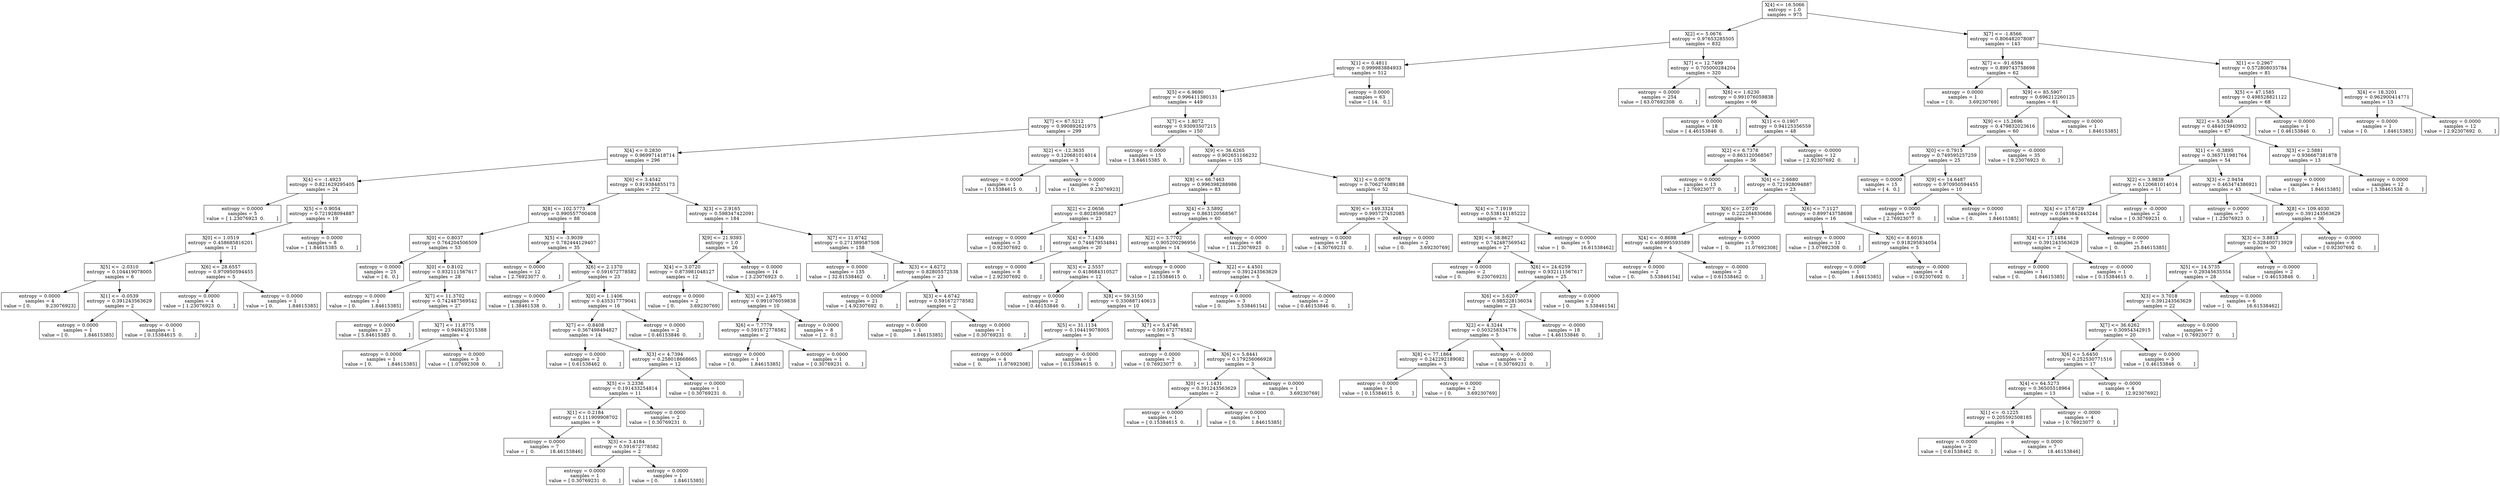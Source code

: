 digraph Tree {
0 [label="X[4] <= 16.5066\nentropy = 1.0\nsamples = 975", shape="box"] ;
1 [label="X[2] <= 5.0676\nentropy = 0.97653285505\nsamples = 832", shape="box"] ;
0 -> 1 ;
2 [label="X[1] <= 0.4811\nentropy = 0.999983884933\nsamples = 512", shape="box"] ;
1 -> 2 ;
3 [label="X[5] <= 6.9690\nentropy = 0.996411380131\nsamples = 449", shape="box"] ;
2 -> 3 ;
4 [label="X[7] <= 67.5212\nentropy = 0.990892621975\nsamples = 299", shape="box"] ;
3 -> 4 ;
5 [label="X[4] <= 0.2830\nentropy = 0.969971418714\nsamples = 296", shape="box"] ;
4 -> 5 ;
6 [label="X[4] <= -1.4923\nentropy = 0.821629295405\nsamples = 24", shape="box"] ;
5 -> 6 ;
7 [label="entropy = 0.0000\nsamples = 5\nvalue = [ 1.23076923  0.        ]", shape="box"] ;
6 -> 7 ;
8 [label="X[5] <= 0.9054\nentropy = 0.721928094887\nsamples = 19", shape="box"] ;
6 -> 8 ;
9 [label="X[0] <= 1.0519\nentropy = 0.458685816201\nsamples = 11", shape="box"] ;
8 -> 9 ;
10 [label="X[5] <= -2.0310\nentropy = 0.104419078005\nsamples = 6", shape="box"] ;
9 -> 10 ;
11 [label="entropy = 0.0000\nsamples = 4\nvalue = [ 0.          9.23076923]", shape="box"] ;
10 -> 11 ;
12 [label="X[1] <= -0.0539\nentropy = 0.391243563629\nsamples = 2", shape="box"] ;
10 -> 12 ;
13 [label="entropy = 0.0000\nsamples = 1\nvalue = [ 0.          1.84615385]", shape="box"] ;
12 -> 13 ;
14 [label="entropy = -0.0000\nsamples = 1\nvalue = [ 0.15384615  0.        ]", shape="box"] ;
12 -> 14 ;
15 [label="X[6] <= 28.6557\nentropy = 0.970950594455\nsamples = 5", shape="box"] ;
9 -> 15 ;
16 [label="entropy = 0.0000\nsamples = 4\nvalue = [ 1.23076923  0.        ]", shape="box"] ;
15 -> 16 ;
17 [label="entropy = 0.0000\nsamples = 1\nvalue = [ 0.          1.84615385]", shape="box"] ;
15 -> 17 ;
18 [label="entropy = 0.0000\nsamples = 8\nvalue = [ 1.84615385  0.        ]", shape="box"] ;
8 -> 18 ;
19 [label="X[6] <= 3.4542\nentropy = 0.919384855173\nsamples = 272", shape="box"] ;
5 -> 19 ;
20 [label="X[8] <= 102.5773\nentropy = 0.990557700408\nsamples = 88", shape="box"] ;
19 -> 20 ;
21 [label="X[0] <= 0.8037\nentropy = 0.764204506509\nsamples = 53", shape="box"] ;
20 -> 21 ;
22 [label="entropy = 0.0000\nsamples = 25\nvalue = [ 6.  0.]", shape="box"] ;
21 -> 22 ;
23 [label="X[0] <= 0.8102\nentropy = 0.932111567617\nsamples = 28", shape="box"] ;
21 -> 23 ;
24 [label="entropy = 0.0000\nsamples = 1\nvalue = [ 0.          1.84615385]", shape="box"] ;
23 -> 24 ;
25 [label="X[7] <= 11.3702\nentropy = 0.742487569542\nsamples = 27", shape="box"] ;
23 -> 25 ;
26 [label="entropy = 0.0000\nsamples = 23\nvalue = [ 5.84615385  0.        ]", shape="box"] ;
25 -> 26 ;
27 [label="X[7] <= 11.8775\nentropy = 0.949452015388\nsamples = 4", shape="box"] ;
25 -> 27 ;
28 [label="entropy = 0.0000\nsamples = 1\nvalue = [ 0.          1.84615385]", shape="box"] ;
27 -> 28 ;
29 [label="entropy = 0.0000\nsamples = 3\nvalue = [ 1.07692308  0.        ]", shape="box"] ;
27 -> 29 ;
30 [label="X[5] <= -3.9039\nentropy = 0.782444129407\nsamples = 35", shape="box"] ;
20 -> 30 ;
31 [label="entropy = 0.0000\nsamples = 12\nvalue = [ 2.76923077  0.        ]", shape="box"] ;
30 -> 31 ;
32 [label="X[6] <= 2.1370\nentropy = 0.591672778582\nsamples = 23", shape="box"] ;
30 -> 32 ;
33 [label="entropy = 0.0000\nsamples = 7\nvalue = [ 1.38461538  0.        ]", shape="box"] ;
32 -> 33 ;
34 [label="X[0] <= 1.1406\nentropy = 0.435317779041\nsamples = 16", shape="box"] ;
32 -> 34 ;
35 [label="X[7] <= -0.8408\nentropy = 0.367498494827\nsamples = 14", shape="box"] ;
34 -> 35 ;
36 [label="entropy = 0.0000\nsamples = 2\nvalue = [ 0.61538462  0.        ]", shape="box"] ;
35 -> 36 ;
37 [label="X[3] <= 4.7394\nentropy = 0.258018668665\nsamples = 12", shape="box"] ;
35 -> 37 ;
38 [label="X[5] <= 3.2336\nentropy = 0.191433254814\nsamples = 11", shape="box"] ;
37 -> 38 ;
39 [label="X[1] <= 0.2184\nentropy = 0.111909908702\nsamples = 9", shape="box"] ;
38 -> 39 ;
40 [label="entropy = 0.0000\nsamples = 7\nvalue = [  0.          18.46153846]", shape="box"] ;
39 -> 40 ;
41 [label="X[3] <= 3.4184\nentropy = 0.591672778582\nsamples = 2", shape="box"] ;
39 -> 41 ;
42 [label="entropy = 0.0000\nsamples = 1\nvalue = [ 0.30769231  0.        ]", shape="box"] ;
41 -> 42 ;
43 [label="entropy = 0.0000\nsamples = 1\nvalue = [ 0.          1.84615385]", shape="box"] ;
41 -> 43 ;
44 [label="entropy = 0.0000\nsamples = 2\nvalue = [ 0.30769231  0.        ]", shape="box"] ;
38 -> 44 ;
45 [label="entropy = 0.0000\nsamples = 1\nvalue = [ 0.30769231  0.        ]", shape="box"] ;
37 -> 45 ;
46 [label="entropy = 0.0000\nsamples = 2\nvalue = [ 0.46153846  0.        ]", shape="box"] ;
34 -> 46 ;
47 [label="X[3] <= 2.9165\nentropy = 0.598347422091\nsamples = 184", shape="box"] ;
19 -> 47 ;
48 [label="X[9] <= 21.9393\nentropy = 1.0\nsamples = 26", shape="box"] ;
47 -> 48 ;
49 [label="X[4] <= 3.0720\nentropy = 0.873981048127\nsamples = 12", shape="box"] ;
48 -> 49 ;
50 [label="entropy = 0.0000\nsamples = 2\nvalue = [ 0.          3.69230769]", shape="box"] ;
49 -> 50 ;
51 [label="X[3] <= 2.4675\nentropy = 0.991076059838\nsamples = 10", shape="box"] ;
49 -> 51 ;
52 [label="X[6] <= 7.7779\nentropy = 0.591672778582\nsamples = 2", shape="box"] ;
51 -> 52 ;
53 [label="entropy = 0.0000\nsamples = 1\nvalue = [ 0.          1.84615385]", shape="box"] ;
52 -> 53 ;
54 [label="entropy = 0.0000\nsamples = 1\nvalue = [ 0.30769231  0.        ]", shape="box"] ;
52 -> 54 ;
55 [label="entropy = 0.0000\nsamples = 8\nvalue = [ 2.  0.]", shape="box"] ;
51 -> 55 ;
56 [label="entropy = 0.0000\nsamples = 14\nvalue = [ 3.23076923  0.        ]", shape="box"] ;
48 -> 56 ;
57 [label="X[7] <= 11.6742\nentropy = 0.271389587508\nsamples = 158", shape="box"] ;
47 -> 57 ;
58 [label="entropy = 0.0000\nsamples = 135\nvalue = [ 32.61538462   0.        ]", shape="box"] ;
57 -> 58 ;
59 [label="X[3] <= 4.6272\nentropy = 0.82805572538\nsamples = 23", shape="box"] ;
57 -> 59 ;
60 [label="entropy = 0.0000\nsamples = 21\nvalue = [ 4.92307692  0.        ]", shape="box"] ;
59 -> 60 ;
61 [label="X[3] <= 4.6742\nentropy = 0.591672778582\nsamples = 2", shape="box"] ;
59 -> 61 ;
62 [label="entropy = 0.0000\nsamples = 1\nvalue = [ 0.          1.84615385]", shape="box"] ;
61 -> 62 ;
63 [label="entropy = 0.0000\nsamples = 1\nvalue = [ 0.30769231  0.        ]", shape="box"] ;
61 -> 63 ;
64 [label="X[2] <= -12.3635\nentropy = 0.120681014014\nsamples = 3", shape="box"] ;
4 -> 64 ;
65 [label="entropy = 0.0000\nsamples = 1\nvalue = [ 0.15384615  0.        ]", shape="box"] ;
64 -> 65 ;
66 [label="entropy = 0.0000\nsamples = 2\nvalue = [ 0.          9.23076923]", shape="box"] ;
64 -> 66 ;
67 [label="X[7] <= 1.8072\nentropy = 0.93093507215\nsamples = 150", shape="box"] ;
3 -> 67 ;
68 [label="entropy = 0.0000\nsamples = 15\nvalue = [ 3.84615385  0.        ]", shape="box"] ;
67 -> 68 ;
69 [label="X[9] <= 36.6265\nentropy = 0.902651166232\nsamples = 135", shape="box"] ;
67 -> 69 ;
70 [label="X[8] <= 66.7463\nentropy = 0.996398288986\nsamples = 83", shape="box"] ;
69 -> 70 ;
71 [label="X[2] <= 2.0656\nentropy = 0.80285905827\nsamples = 23", shape="box"] ;
70 -> 71 ;
72 [label="entropy = 0.0000\nsamples = 3\nvalue = [ 0.92307692  0.        ]", shape="box"] ;
71 -> 72 ;
73 [label="X[4] <= 7.1436\nentropy = 0.744679534841\nsamples = 20", shape="box"] ;
71 -> 73 ;
74 [label="entropy = 0.0000\nsamples = 8\nvalue = [ 2.92307692  0.        ]", shape="box"] ;
73 -> 74 ;
75 [label="X[3] <= 2.5557\nentropy = 0.418684310527\nsamples = 12", shape="box"] ;
73 -> 75 ;
76 [label="entropy = 0.0000\nsamples = 2\nvalue = [ 0.46153846  0.        ]", shape="box"] ;
75 -> 76 ;
77 [label="X[8] <= 59.3150\nentropy = 0.330887140613\nsamples = 10", shape="box"] ;
75 -> 77 ;
78 [label="X[5] <= 31.1134\nentropy = 0.104419078005\nsamples = 5", shape="box"] ;
77 -> 78 ;
79 [label="entropy = 0.0000\nsamples = 4\nvalue = [  0.          11.07692308]", shape="box"] ;
78 -> 79 ;
80 [label="entropy = -0.0000\nsamples = 1\nvalue = [ 0.15384615  0.        ]", shape="box"] ;
78 -> 80 ;
81 [label="X[7] <= 5.4746\nentropy = 0.591672778582\nsamples = 5", shape="box"] ;
77 -> 81 ;
82 [label="entropy = 0.0000\nsamples = 2\nvalue = [ 0.76923077  0.        ]", shape="box"] ;
81 -> 82 ;
83 [label="X[6] <= 5.8441\nentropy = 0.179256066928\nsamples = 3", shape="box"] ;
81 -> 83 ;
84 [label="X[0] <= 1.1431\nentropy = 0.391243563629\nsamples = 2", shape="box"] ;
83 -> 84 ;
85 [label="entropy = 0.0000\nsamples = 1\nvalue = [ 0.15384615  0.        ]", shape="box"] ;
84 -> 85 ;
86 [label="entropy = 0.0000\nsamples = 1\nvalue = [ 0.          1.84615385]", shape="box"] ;
84 -> 86 ;
87 [label="entropy = 0.0000\nsamples = 1\nvalue = [ 0.          3.69230769]", shape="box"] ;
83 -> 87 ;
88 [label="X[4] <= 3.5892\nentropy = 0.863120568567\nsamples = 60", shape="box"] ;
70 -> 88 ;
89 [label="X[2] <= 3.7702\nentropy = 0.905200296956\nsamples = 14", shape="box"] ;
88 -> 89 ;
90 [label="entropy = 0.0000\nsamples = 9\nvalue = [ 2.15384615  0.        ]", shape="box"] ;
89 -> 90 ;
91 [label="X[2] <= 4.4501\nentropy = 0.391243563629\nsamples = 5", shape="box"] ;
89 -> 91 ;
92 [label="entropy = 0.0000\nsamples = 3\nvalue = [ 0.          5.53846154]", shape="box"] ;
91 -> 92 ;
93 [label="entropy = -0.0000\nsamples = 2\nvalue = [ 0.46153846  0.        ]", shape="box"] ;
91 -> 93 ;
94 [label="entropy = -0.0000\nsamples = 46\nvalue = [ 11.23076923   0.        ]", shape="box"] ;
88 -> 94 ;
95 [label="X[1] <= 0.0078\nentropy = 0.706274089188\nsamples = 52", shape="box"] ;
69 -> 95 ;
96 [label="X[9] <= 149.3324\nentropy = 0.995727452085\nsamples = 20", shape="box"] ;
95 -> 96 ;
97 [label="entropy = 0.0000\nsamples = 18\nvalue = [ 4.30769231  0.        ]", shape="box"] ;
96 -> 97 ;
98 [label="entropy = 0.0000\nsamples = 2\nvalue = [ 0.          3.69230769]", shape="box"] ;
96 -> 98 ;
99 [label="X[4] <= 7.1919\nentropy = 0.538141185222\nsamples = 32", shape="box"] ;
95 -> 99 ;
100 [label="X[9] <= 38.8627\nentropy = 0.742487569542\nsamples = 27", shape="box"] ;
99 -> 100 ;
101 [label="entropy = 0.0000\nsamples = 2\nvalue = [ 0.          9.23076923]", shape="box"] ;
100 -> 101 ;
102 [label="X[6] <= 24.6259\nentropy = 0.932111567617\nsamples = 25", shape="box"] ;
100 -> 102 ;
103 [label="X[6] <= 3.6207\nentropy = 0.985228136034\nsamples = 23", shape="box"] ;
102 -> 103 ;
104 [label="X[2] <= 4.3244\nentropy = 0.503258334776\nsamples = 5", shape="box"] ;
103 -> 104 ;
105 [label="X[8] <= 77.1864\nentropy = 0.242292189082\nsamples = 3", shape="box"] ;
104 -> 105 ;
106 [label="entropy = 0.0000\nsamples = 1\nvalue = [ 0.15384615  0.        ]", shape="box"] ;
105 -> 106 ;
107 [label="entropy = 0.0000\nsamples = 2\nvalue = [ 0.          3.69230769]", shape="box"] ;
105 -> 107 ;
108 [label="entropy = -0.0000\nsamples = 2\nvalue = [ 0.30769231  0.        ]", shape="box"] ;
104 -> 108 ;
109 [label="entropy = -0.0000\nsamples = 18\nvalue = [ 4.46153846  0.        ]", shape="box"] ;
103 -> 109 ;
110 [label="entropy = 0.0000\nsamples = 2\nvalue = [ 0.          5.53846154]", shape="box"] ;
102 -> 110 ;
111 [label="entropy = 0.0000\nsamples = 5\nvalue = [  0.          16.61538462]", shape="box"] ;
99 -> 111 ;
112 [label="entropy = 0.0000\nsamples = 63\nvalue = [ 14.   0.]", shape="box"] ;
2 -> 112 ;
113 [label="X[7] <= 12.7499\nentropy = 0.705000284204\nsamples = 320", shape="box"] ;
1 -> 113 ;
114 [label="entropy = 0.0000\nsamples = 254\nvalue = [ 63.07692308   0.        ]", shape="box"] ;
113 -> 114 ;
115 [label="X[6] <= 1.6230\nentropy = 0.991076059838\nsamples = 66", shape="box"] ;
113 -> 115 ;
116 [label="entropy = 0.0000\nsamples = 18\nvalue = [ 4.46153846  0.        ]", shape="box"] ;
115 -> 116 ;
117 [label="X[1] <= 0.1907\nentropy = 0.94125356559\nsamples = 48", shape="box"] ;
115 -> 117 ;
118 [label="X[2] <= 6.7378\nentropy = 0.863120568567\nsamples = 36", shape="box"] ;
117 -> 118 ;
119 [label="entropy = 0.0000\nsamples = 13\nvalue = [ 2.76923077  0.        ]", shape="box"] ;
118 -> 119 ;
120 [label="X[6] <= 2.6680\nentropy = 0.721928094887\nsamples = 23", shape="box"] ;
118 -> 120 ;
121 [label="X[6] <= 2.0720\nentropy = 0.222284830686\nsamples = 7", shape="box"] ;
120 -> 121 ;
122 [label="X[4] <= -0.8698\nentropy = 0.468995593589\nsamples = 4", shape="box"] ;
121 -> 122 ;
123 [label="entropy = 0.0000\nsamples = 2\nvalue = [ 0.          5.53846154]", shape="box"] ;
122 -> 123 ;
124 [label="entropy = -0.0000\nsamples = 2\nvalue = [ 0.61538462  0.        ]", shape="box"] ;
122 -> 124 ;
125 [label="entropy = 0.0000\nsamples = 3\nvalue = [  0.          11.07692308]", shape="box"] ;
121 -> 125 ;
126 [label="X[6] <= 7.1127\nentropy = 0.899743758698\nsamples = 16", shape="box"] ;
120 -> 126 ;
127 [label="entropy = 0.0000\nsamples = 11\nvalue = [ 3.07692308  0.        ]", shape="box"] ;
126 -> 127 ;
128 [label="X[6] <= 8.6016\nentropy = 0.918295834054\nsamples = 5", shape="box"] ;
126 -> 128 ;
129 [label="entropy = 0.0000\nsamples = 1\nvalue = [ 0.          1.84615385]", shape="box"] ;
128 -> 129 ;
130 [label="entropy = -0.0000\nsamples = 4\nvalue = [ 0.92307692  0.        ]", shape="box"] ;
128 -> 130 ;
131 [label="entropy = -0.0000\nsamples = 12\nvalue = [ 2.92307692  0.        ]", shape="box"] ;
117 -> 131 ;
132 [label="X[7] <= -1.8566\nentropy = 0.806482078087\nsamples = 143", shape="box"] ;
0 -> 132 ;
133 [label="X[7] <= -91.6594\nentropy = 0.899743758698\nsamples = 62", shape="box"] ;
132 -> 133 ;
134 [label="entropy = 0.0000\nsamples = 1\nvalue = [ 0.          3.69230769]", shape="box"] ;
133 -> 134 ;
135 [label="X[9] <= 85.5907\nentropy = 0.696212260125\nsamples = 61", shape="box"] ;
133 -> 135 ;
136 [label="X[9] <= 15.2696\nentropy = 0.479832023616\nsamples = 60", shape="box"] ;
135 -> 136 ;
137 [label="X[0] <= 0.7915\nentropy = 0.749595257259\nsamples = 25", shape="box"] ;
136 -> 137 ;
138 [label="entropy = 0.0000\nsamples = 15\nvalue = [ 4.  0.]", shape="box"] ;
137 -> 138 ;
139 [label="X[9] <= 14.6487\nentropy = 0.970950594455\nsamples = 10", shape="box"] ;
137 -> 139 ;
140 [label="entropy = 0.0000\nsamples = 9\nvalue = [ 2.76923077  0.        ]", shape="box"] ;
139 -> 140 ;
141 [label="entropy = 0.0000\nsamples = 1\nvalue = [ 0.          1.84615385]", shape="box"] ;
139 -> 141 ;
142 [label="entropy = -0.0000\nsamples = 35\nvalue = [ 9.23076923  0.        ]", shape="box"] ;
136 -> 142 ;
143 [label="entropy = 0.0000\nsamples = 1\nvalue = [ 0.          1.84615385]", shape="box"] ;
135 -> 143 ;
144 [label="X[1] <= 0.2967\nentropy = 0.572808035784\nsamples = 81", shape="box"] ;
132 -> 144 ;
145 [label="X[5] <= 47.1585\nentropy = 0.498528821122\nsamples = 68", shape="box"] ;
144 -> 145 ;
146 [label="X[2] <= 5.3048\nentropy = 0.484015940932\nsamples = 67", shape="box"] ;
145 -> 146 ;
147 [label="X[1] <= -0.3895\nentropy = 0.365711981764\nsamples = 54", shape="box"] ;
146 -> 147 ;
148 [label="X[2] <= 3.9839\nentropy = 0.120681014014\nsamples = 11", shape="box"] ;
147 -> 148 ;
149 [label="X[4] <= 17.6729\nentropy = 0.0493842443244\nsamples = 9", shape="box"] ;
148 -> 149 ;
150 [label="X[4] <= 17.1484\nentropy = 0.391243563629\nsamples = 2", shape="box"] ;
149 -> 150 ;
151 [label="entropy = 0.0000\nsamples = 1\nvalue = [ 0.          1.84615385]", shape="box"] ;
150 -> 151 ;
152 [label="entropy = -0.0000\nsamples = 1\nvalue = [ 0.15384615  0.        ]", shape="box"] ;
150 -> 152 ;
153 [label="entropy = 0.0000\nsamples = 7\nvalue = [  0.          25.84615385]", shape="box"] ;
149 -> 153 ;
154 [label="entropy = -0.0000\nsamples = 2\nvalue = [ 0.30769231  0.        ]", shape="box"] ;
148 -> 154 ;
155 [label="X[3] <= 2.9454\nentropy = 0.463474386921\nsamples = 43", shape="box"] ;
147 -> 155 ;
156 [label="entropy = 0.0000\nsamples = 7\nvalue = [ 1.23076923  0.        ]", shape="box"] ;
155 -> 156 ;
157 [label="X[8] <= 109.4030\nentropy = 0.391243563629\nsamples = 36", shape="box"] ;
155 -> 157 ;
158 [label="X[3] <= 3.8813\nentropy = 0.328400713929\nsamples = 30", shape="box"] ;
157 -> 158 ;
159 [label="X[5] <= 14.5735\nentropy = 0.29345635554\nsamples = 28", shape="box"] ;
158 -> 159 ;
160 [label="X[3] <= 3.7018\nentropy = 0.391243563629\nsamples = 22", shape="box"] ;
159 -> 160 ;
161 [label="X[7] <= 36.6262\nentropy = 0.30954342915\nsamples = 20", shape="box"] ;
160 -> 161 ;
162 [label="X[6] <= 5.6450\nentropy = 0.252530771516\nsamples = 17", shape="box"] ;
161 -> 162 ;
163 [label="X[4] <= 64.5273\nentropy = 0.36505518964\nsamples = 13", shape="box"] ;
162 -> 163 ;
164 [label="X[1] <= -0.1225\nentropy = 0.205592508185\nsamples = 9", shape="box"] ;
163 -> 164 ;
165 [label="entropy = 0.0000\nsamples = 2\nvalue = [ 0.61538462  0.        ]", shape="box"] ;
164 -> 165 ;
166 [label="entropy = 0.0000\nsamples = 7\nvalue = [  0.          18.46153846]", shape="box"] ;
164 -> 166 ;
167 [label="entropy = -0.0000\nsamples = 4\nvalue = [ 0.76923077  0.        ]", shape="box"] ;
163 -> 167 ;
168 [label="entropy = -0.0000\nsamples = 4\nvalue = [  0.          12.92307692]", shape="box"] ;
162 -> 168 ;
169 [label="entropy = 0.0000\nsamples = 3\nvalue = [ 0.46153846  0.        ]", shape="box"] ;
161 -> 169 ;
170 [label="entropy = 0.0000\nsamples = 2\nvalue = [ 0.76923077  0.        ]", shape="box"] ;
160 -> 170 ;
171 [label="entropy = 0.0000\nsamples = 6\nvalue = [  0.          16.61538462]", shape="box"] ;
159 -> 171 ;
172 [label="entropy = -0.0000\nsamples = 2\nvalue = [ 0.46153846  0.        ]", shape="box"] ;
158 -> 172 ;
173 [label="entropy = -0.0000\nsamples = 6\nvalue = [ 0.92307692  0.        ]", shape="box"] ;
157 -> 173 ;
174 [label="X[3] <= 2.5881\nentropy = 0.936667381878\nsamples = 13", shape="box"] ;
146 -> 174 ;
175 [label="entropy = 0.0000\nsamples = 1\nvalue = [ 0.          1.84615385]", shape="box"] ;
174 -> 175 ;
176 [label="entropy = 0.0000\nsamples = 12\nvalue = [ 3.38461538  0.        ]", shape="box"] ;
174 -> 176 ;
177 [label="entropy = 0.0000\nsamples = 1\nvalue = [ 0.46153846  0.        ]", shape="box"] ;
145 -> 177 ;
178 [label="X[4] <= 18.3201\nentropy = 0.962900414771\nsamples = 13", shape="box"] ;
144 -> 178 ;
179 [label="entropy = 0.0000\nsamples = 1\nvalue = [ 0.          1.84615385]", shape="box"] ;
178 -> 179 ;
180 [label="entropy = 0.0000\nsamples = 12\nvalue = [ 2.92307692  0.        ]", shape="box"] ;
178 -> 180 ;
}